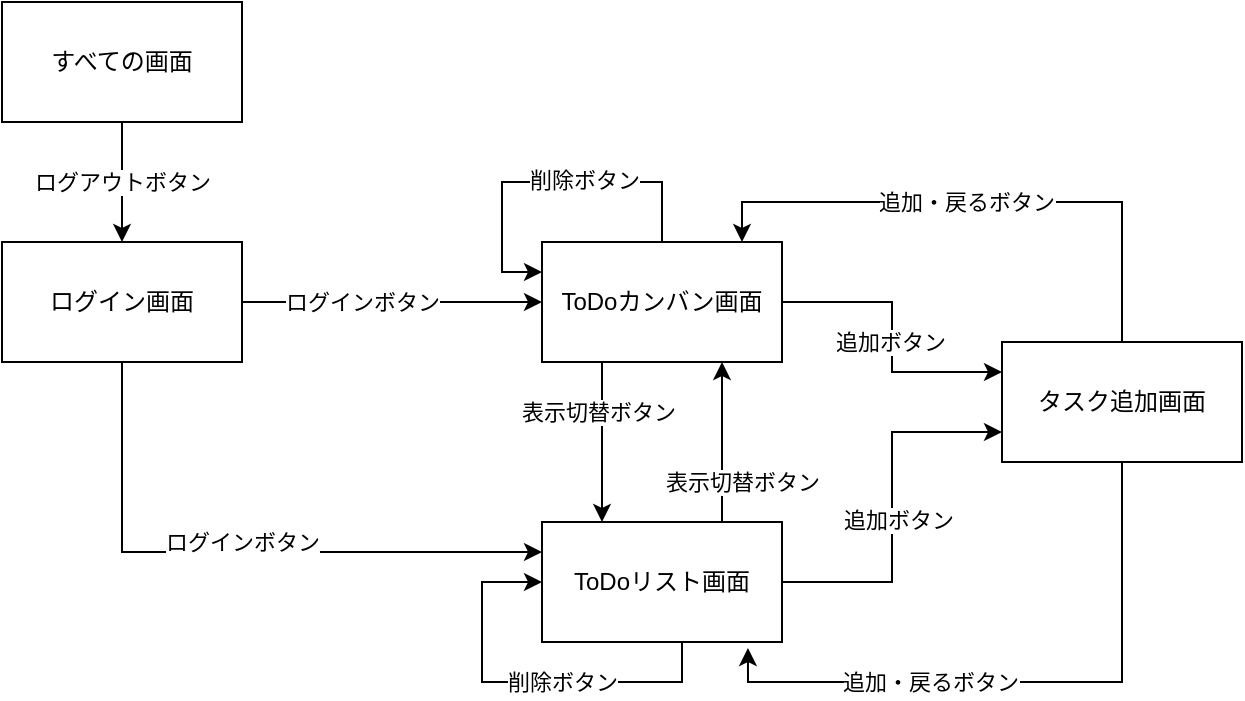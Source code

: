 <mxfile version="24.0.7" type="github">
  <diagram name="ページ1" id="D63Z0isRuf01Rfg10oC-">
    <mxGraphModel dx="811" dy="446" grid="1" gridSize="10" guides="1" tooltips="1" connect="1" arrows="1" fold="1" page="1" pageScale="1" pageWidth="827" pageHeight="1169" math="0" shadow="0">
      <root>
        <mxCell id="0" />
        <mxCell id="1" parent="0" />
        <mxCell id="NoWpAXjTxYM0RKUcKCxp-1" style="edgeStyle=orthogonalEdgeStyle;rounded=0;orthogonalLoop=1;jettySize=auto;html=1;entryX=0;entryY=0.5;entryDx=0;entryDy=0;" edge="1" parent="1" source="NoWpAXjTxYM0RKUcKCxp-3" target="NoWpAXjTxYM0RKUcKCxp-8">
          <mxGeometry relative="1" as="geometry" />
        </mxCell>
        <mxCell id="NoWpAXjTxYM0RKUcKCxp-2" value="ログインボタン" style="edgeLabel;html=1;align=center;verticalAlign=middle;resizable=0;points=[];" vertex="1" connectable="0" parent="NoWpAXjTxYM0RKUcKCxp-1">
          <mxGeometry x="-0.36" y="1" relative="1" as="geometry">
            <mxPoint x="12" y="1" as="offset" />
          </mxGeometry>
        </mxCell>
        <mxCell id="NoWpAXjTxYM0RKUcKCxp-26" style="edgeStyle=orthogonalEdgeStyle;rounded=0;orthogonalLoop=1;jettySize=auto;html=1;entryX=0;entryY=0.25;entryDx=0;entryDy=0;" edge="1" parent="1" source="NoWpAXjTxYM0RKUcKCxp-3" target="NoWpAXjTxYM0RKUcKCxp-19">
          <mxGeometry relative="1" as="geometry">
            <Array as="points">
              <mxPoint x="100" y="315" />
            </Array>
          </mxGeometry>
        </mxCell>
        <mxCell id="NoWpAXjTxYM0RKUcKCxp-27" value="ログインボタン" style="edgeLabel;html=1;align=center;verticalAlign=middle;resizable=0;points=[];" vertex="1" connectable="0" parent="NoWpAXjTxYM0RKUcKCxp-26">
          <mxGeometry x="-0.075" y="-5" relative="1" as="geometry">
            <mxPoint x="14" y="-10" as="offset" />
          </mxGeometry>
        </mxCell>
        <mxCell id="NoWpAXjTxYM0RKUcKCxp-3" value="ログイン画面" style="rounded=0;whiteSpace=wrap;html=1;" vertex="1" parent="1">
          <mxGeometry x="40" y="160" width="120" height="60" as="geometry" />
        </mxCell>
        <mxCell id="NoWpAXjTxYM0RKUcKCxp-4" style="edgeStyle=orthogonalEdgeStyle;rounded=0;orthogonalLoop=1;jettySize=auto;html=1;entryX=0;entryY=0.25;entryDx=0;entryDy=0;" edge="1" parent="1" source="NoWpAXjTxYM0RKUcKCxp-8" target="NoWpAXjTxYM0RKUcKCxp-11">
          <mxGeometry relative="1" as="geometry" />
        </mxCell>
        <mxCell id="NoWpAXjTxYM0RKUcKCxp-5" value="追加ボタン" style="edgeLabel;html=1;align=center;verticalAlign=middle;resizable=0;points=[];" vertex="1" connectable="0" parent="NoWpAXjTxYM0RKUcKCxp-4">
          <mxGeometry x="-0.189" y="1" relative="1" as="geometry">
            <mxPoint x="-2" y="16" as="offset" />
          </mxGeometry>
        </mxCell>
        <mxCell id="NoWpAXjTxYM0RKUcKCxp-6" style="edgeStyle=orthogonalEdgeStyle;rounded=0;orthogonalLoop=1;jettySize=auto;html=1;" edge="1" parent="1" source="NoWpAXjTxYM0RKUcKCxp-8" target="NoWpAXjTxYM0RKUcKCxp-19">
          <mxGeometry relative="1" as="geometry">
            <Array as="points">
              <mxPoint x="340" y="260" />
              <mxPoint x="340" y="260" />
            </Array>
          </mxGeometry>
        </mxCell>
        <mxCell id="NoWpAXjTxYM0RKUcKCxp-7" value="表示切替ボタン" style="edgeLabel;html=1;align=center;verticalAlign=middle;resizable=0;points=[];" vertex="1" connectable="0" parent="NoWpAXjTxYM0RKUcKCxp-6">
          <mxGeometry x="-0.375" y="-2" relative="1" as="geometry">
            <mxPoint as="offset" />
          </mxGeometry>
        </mxCell>
        <mxCell id="NoWpAXjTxYM0RKUcKCxp-8" value="ToDoカンバン画面" style="rounded=0;whiteSpace=wrap;html=1;" vertex="1" parent="1">
          <mxGeometry x="310" y="160" width="120" height="60" as="geometry" />
        </mxCell>
        <mxCell id="NoWpAXjTxYM0RKUcKCxp-9" style="edgeStyle=orthogonalEdgeStyle;rounded=0;orthogonalLoop=1;jettySize=auto;html=1;" edge="1" parent="1" source="NoWpAXjTxYM0RKUcKCxp-11">
          <mxGeometry relative="1" as="geometry">
            <mxPoint x="410" y="160" as="targetPoint" />
            <Array as="points">
              <mxPoint x="600" y="140" />
              <mxPoint x="410" y="140" />
              <mxPoint x="410" y="160" />
            </Array>
          </mxGeometry>
        </mxCell>
        <mxCell id="NoWpAXjTxYM0RKUcKCxp-10" value="追加・戻るボタン" style="edgeLabel;html=1;align=center;verticalAlign=middle;resizable=0;points=[];" vertex="1" connectable="0" parent="NoWpAXjTxYM0RKUcKCxp-9">
          <mxGeometry x="0.058" relative="1" as="geometry">
            <mxPoint as="offset" />
          </mxGeometry>
        </mxCell>
        <mxCell id="NoWpAXjTxYM0RKUcKCxp-11" value="タスク追加画面" style="rounded=0;whiteSpace=wrap;html=1;" vertex="1" parent="1">
          <mxGeometry x="540" y="210" width="120" height="60" as="geometry" />
        </mxCell>
        <mxCell id="NoWpAXjTxYM0RKUcKCxp-12" style="edgeStyle=orthogonalEdgeStyle;rounded=0;orthogonalLoop=1;jettySize=auto;html=1;entryX=0.5;entryY=0;entryDx=0;entryDy=0;" edge="1" parent="1" source="NoWpAXjTxYM0RKUcKCxp-14" target="NoWpAXjTxYM0RKUcKCxp-3">
          <mxGeometry relative="1" as="geometry" />
        </mxCell>
        <mxCell id="NoWpAXjTxYM0RKUcKCxp-13" value="ログアウトボタン" style="edgeLabel;html=1;align=center;verticalAlign=middle;resizable=0;points=[];" vertex="1" connectable="0" parent="NoWpAXjTxYM0RKUcKCxp-12">
          <mxGeometry x="-0.267" y="-3" relative="1" as="geometry">
            <mxPoint x="3" y="8" as="offset" />
          </mxGeometry>
        </mxCell>
        <mxCell id="NoWpAXjTxYM0RKUcKCxp-14" value="すべての画面" style="rounded=0;whiteSpace=wrap;html=1;" vertex="1" parent="1">
          <mxGeometry x="40" y="40" width="120" height="60" as="geometry" />
        </mxCell>
        <mxCell id="NoWpAXjTxYM0RKUcKCxp-15" style="edgeStyle=orthogonalEdgeStyle;rounded=0;orthogonalLoop=1;jettySize=auto;html=1;" edge="1" parent="1" source="NoWpAXjTxYM0RKUcKCxp-19">
          <mxGeometry relative="1" as="geometry">
            <mxPoint x="400" y="220" as="targetPoint" />
            <Array as="points">
              <mxPoint x="400" y="220" />
            </Array>
          </mxGeometry>
        </mxCell>
        <mxCell id="NoWpAXjTxYM0RKUcKCxp-16" value="表示切替ボタン" style="edgeLabel;html=1;align=center;verticalAlign=middle;resizable=0;points=[];" vertex="1" connectable="0" parent="NoWpAXjTxYM0RKUcKCxp-15">
          <mxGeometry x="-0.125" y="3" relative="1" as="geometry">
            <mxPoint x="13" y="15" as="offset" />
          </mxGeometry>
        </mxCell>
        <mxCell id="NoWpAXjTxYM0RKUcKCxp-17" style="edgeStyle=orthogonalEdgeStyle;rounded=0;orthogonalLoop=1;jettySize=auto;html=1;entryX=0;entryY=0.75;entryDx=0;entryDy=0;" edge="1" parent="1" source="NoWpAXjTxYM0RKUcKCxp-19" target="NoWpAXjTxYM0RKUcKCxp-11">
          <mxGeometry relative="1" as="geometry" />
        </mxCell>
        <mxCell id="NoWpAXjTxYM0RKUcKCxp-18" value="追加ボタン" style="edgeLabel;html=1;align=center;verticalAlign=middle;resizable=0;points=[];" vertex="1" connectable="0" parent="NoWpAXjTxYM0RKUcKCxp-17">
          <mxGeometry x="-0.07" y="-3" relative="1" as="geometry">
            <mxPoint as="offset" />
          </mxGeometry>
        </mxCell>
        <mxCell id="NoWpAXjTxYM0RKUcKCxp-19" value="ToDoリスト画面" style="rounded=0;whiteSpace=wrap;html=1;" vertex="1" parent="1">
          <mxGeometry x="310" y="300" width="120" height="60" as="geometry" />
        </mxCell>
        <mxCell id="NoWpAXjTxYM0RKUcKCxp-20" style="edgeStyle=orthogonalEdgeStyle;rounded=0;orthogonalLoop=1;jettySize=auto;html=1;entryX=0.858;entryY=1.05;entryDx=0;entryDy=0;entryPerimeter=0;" edge="1" parent="1" source="NoWpAXjTxYM0RKUcKCxp-11" target="NoWpAXjTxYM0RKUcKCxp-19">
          <mxGeometry relative="1" as="geometry">
            <Array as="points">
              <mxPoint x="600" y="380" />
              <mxPoint x="413" y="380" />
            </Array>
          </mxGeometry>
        </mxCell>
        <mxCell id="NoWpAXjTxYM0RKUcKCxp-21" value="追加・戻るボタン" style="edgeLabel;html=1;align=center;verticalAlign=middle;resizable=0;points=[];" vertex="1" connectable="0" parent="NoWpAXjTxYM0RKUcKCxp-20">
          <mxGeometry x="0.312" y="-3" relative="1" as="geometry">
            <mxPoint y="3" as="offset" />
          </mxGeometry>
        </mxCell>
        <mxCell id="NoWpAXjTxYM0RKUcKCxp-22" style="edgeStyle=orthogonalEdgeStyle;rounded=0;orthogonalLoop=1;jettySize=auto;html=1;entryX=0;entryY=0.5;entryDx=0;entryDy=0;" edge="1" parent="1" target="NoWpAXjTxYM0RKUcKCxp-19">
          <mxGeometry relative="1" as="geometry">
            <mxPoint x="380" y="360" as="sourcePoint" />
            <Array as="points">
              <mxPoint x="380" y="380" />
              <mxPoint x="280" y="380" />
              <mxPoint x="280" y="330" />
            </Array>
          </mxGeometry>
        </mxCell>
        <mxCell id="NoWpAXjTxYM0RKUcKCxp-23" value="削除ボタン" style="edgeLabel;html=1;align=center;verticalAlign=middle;resizable=0;points=[];" vertex="1" connectable="0" parent="NoWpAXjTxYM0RKUcKCxp-22">
          <mxGeometry x="0.334" y="-1" relative="1" as="geometry">
            <mxPoint x="39" y="13" as="offset" />
          </mxGeometry>
        </mxCell>
        <mxCell id="NoWpAXjTxYM0RKUcKCxp-24" style="edgeStyle=orthogonalEdgeStyle;rounded=0;orthogonalLoop=1;jettySize=auto;html=1;exitX=0.408;exitY=0;exitDx=0;exitDy=0;exitPerimeter=0;entryX=0;entryY=0.25;entryDx=0;entryDy=0;" edge="1" parent="1" source="NoWpAXjTxYM0RKUcKCxp-8" target="NoWpAXjTxYM0RKUcKCxp-8">
          <mxGeometry relative="1" as="geometry">
            <mxPoint x="280" y="180" as="targetPoint" />
            <Array as="points">
              <mxPoint x="370" y="160" />
              <mxPoint x="370" y="130" />
              <mxPoint x="290" y="130" />
              <mxPoint x="290" y="175" />
            </Array>
          </mxGeometry>
        </mxCell>
        <mxCell id="NoWpAXjTxYM0RKUcKCxp-25" value="削除ボタン" style="edgeLabel;html=1;align=center;verticalAlign=middle;resizable=0;points=[];" vertex="1" connectable="0" parent="NoWpAXjTxYM0RKUcKCxp-24">
          <mxGeometry x="-0.14" y="-1" relative="1" as="geometry">
            <mxPoint as="offset" />
          </mxGeometry>
        </mxCell>
      </root>
    </mxGraphModel>
  </diagram>
</mxfile>

